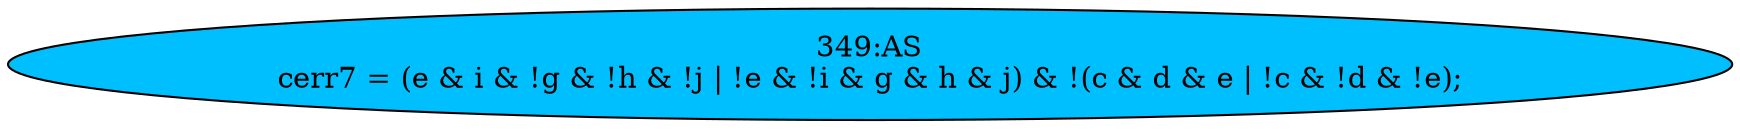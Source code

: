 strict digraph "" {
	node [label="\N"];
	"349:AS"	 [ast="<pyverilog.vparser.ast.Assign object at 0x7f14ceded210>",
		def_var="['cerr7']",
		fillcolor=deepskyblue,
		label="349:AS
cerr7 = (e & i & !g & !h & !j | !e & !i & g & h & j) & !(c & d & e | !c & !d & !e);",
		statements="[]",
		style=filled,
		typ=Assign,
		use_var="['e', 'i', 'g', 'h', 'j', 'e', 'i', 'g', 'h', 'j', 'c', 'd', 'e', 'c', 'd', 'e']"];
}
